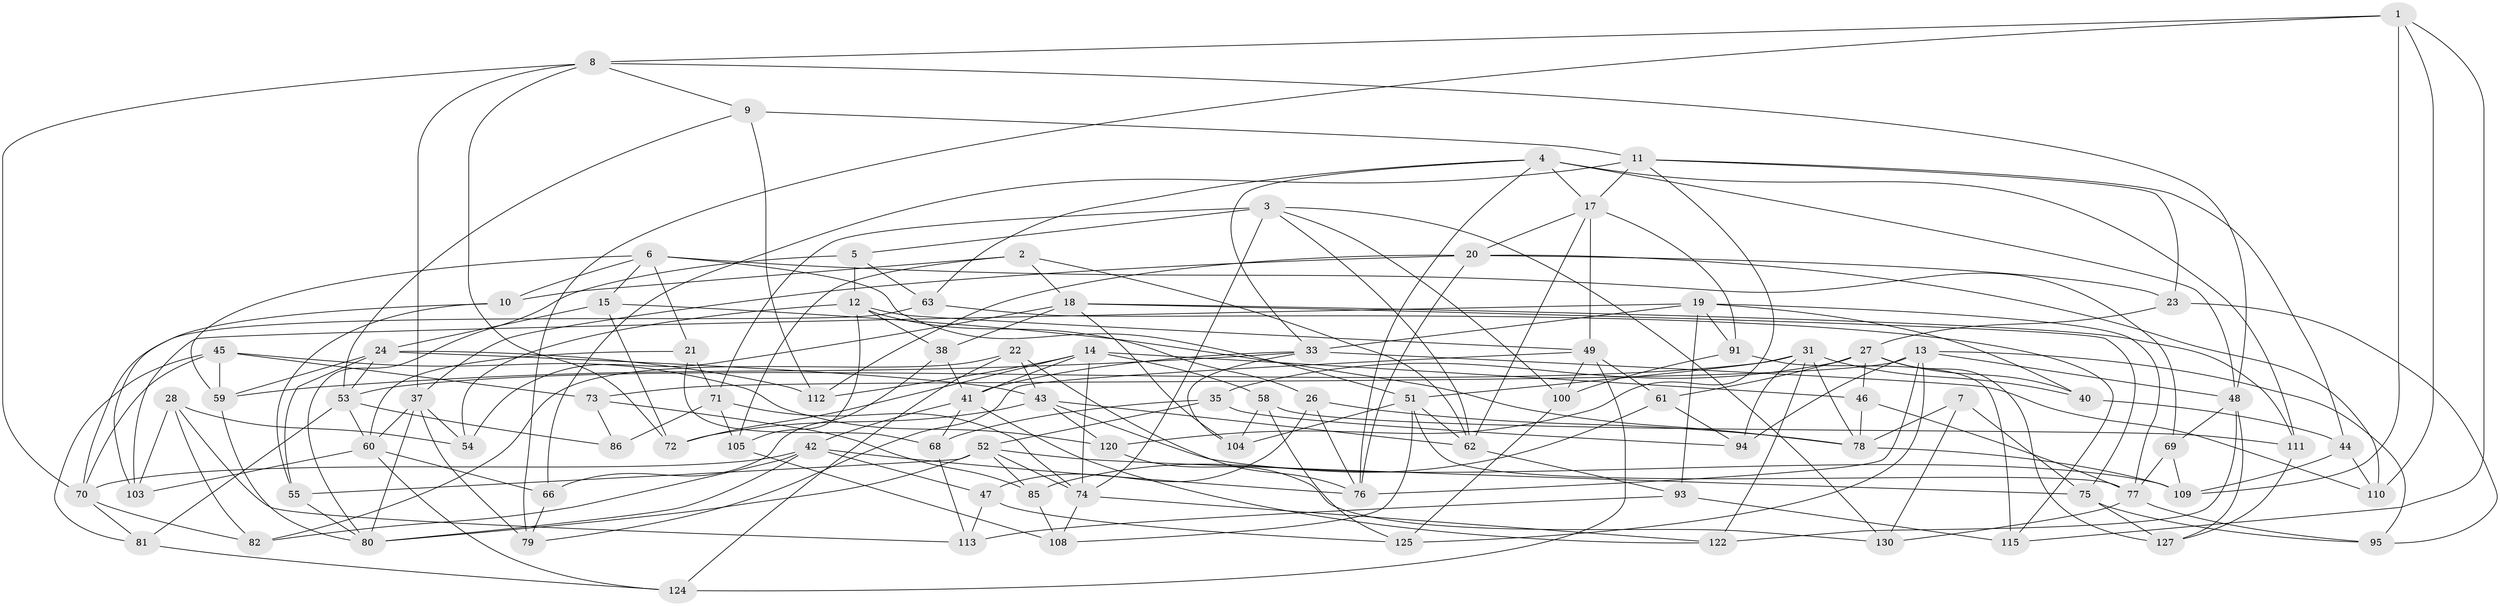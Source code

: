 // original degree distribution, {4: 1.0}
// Generated by graph-tools (version 1.1) at 2025/11/02/27/25 16:11:48]
// undirected, 91 vertices, 217 edges
graph export_dot {
graph [start="1"]
  node [color=gray90,style=filled];
  1 [super="+102"];
  2;
  3 [super="+118"];
  4 [super="+32"];
  5;
  6 [super="+39"];
  7;
  8 [super="+84"];
  9;
  10;
  11 [super="+34"];
  12 [super="+36"];
  13 [super="+16"];
  14 [super="+25"];
  15;
  17 [super="+107"];
  18 [super="+87"];
  19 [super="+65"];
  20 [super="+30"];
  21;
  22;
  23;
  24 [super="+29"];
  26;
  27 [super="+92"];
  28;
  31 [super="+57"];
  33 [super="+106"];
  35;
  37 [super="+67"];
  38;
  40;
  41 [super="+89"];
  42 [super="+56"];
  43 [super="+114"];
  44;
  45 [super="+50"];
  46;
  47;
  48 [super="+83"];
  49 [super="+119"];
  51 [super="+126"];
  52 [super="+64"];
  53 [super="+90"];
  54;
  55;
  58;
  59 [super="+121"];
  60 [super="+96"];
  61;
  62 [super="+116"];
  63;
  66;
  68;
  69;
  70 [super="+101"];
  71 [super="+97"];
  72;
  73;
  74 [super="+128"];
  75 [super="+98"];
  76 [super="+123"];
  77 [super="+129"];
  78 [super="+88"];
  79;
  80 [super="+99"];
  81;
  82;
  85;
  86;
  91;
  93;
  94;
  95;
  100;
  103;
  104;
  105;
  108;
  109 [super="+117"];
  110;
  111;
  112;
  113;
  115;
  120;
  122;
  124;
  125;
  127;
  130;
  1 -- 115;
  1 -- 8;
  1 -- 79;
  1 -- 109 [weight=2];
  1 -- 110;
  2 -- 105;
  2 -- 10;
  2 -- 62;
  2 -- 18;
  3 -- 130;
  3 -- 71;
  3 -- 74;
  3 -- 100;
  3 -- 5;
  3 -- 62;
  4 -- 63;
  4 -- 76;
  4 -- 17;
  4 -- 111;
  4 -- 33;
  4 -- 48;
  5 -- 12;
  5 -- 80;
  5 -- 63;
  6 -- 51;
  6 -- 15;
  6 -- 59;
  6 -- 10;
  6 -- 69;
  6 -- 21;
  7 -- 78;
  7 -- 75 [weight=2];
  7 -- 130;
  8 -- 70;
  8 -- 48;
  8 -- 9;
  8 -- 72;
  8 -- 37;
  9 -- 112;
  9 -- 11;
  9 -- 53;
  10 -- 103;
  10 -- 55;
  11 -- 66;
  11 -- 17;
  11 -- 120;
  11 -- 44;
  11 -- 23;
  12 -- 26;
  12 -- 38;
  12 -- 105;
  12 -- 54;
  12 -- 49;
  13 -- 125;
  13 -- 95;
  13 -- 76;
  13 -- 73;
  13 -- 94;
  13 -- 48;
  14 -- 58;
  14 -- 74;
  14 -- 72;
  14 -- 112;
  14 -- 46;
  14 -- 41;
  15 -- 24;
  15 -- 78;
  15 -- 72;
  17 -- 49;
  17 -- 91;
  17 -- 62;
  17 -- 20;
  18 -- 104;
  18 -- 54;
  18 -- 38;
  18 -- 111;
  18 -- 75;
  19 -- 40;
  19 -- 93;
  19 -- 103;
  19 -- 33;
  19 -- 91;
  19 -- 77;
  20 -- 37;
  20 -- 76;
  20 -- 110;
  20 -- 112;
  20 -- 23;
  21 -- 71;
  21 -- 68;
  21 -- 60;
  22 -- 82;
  22 -- 76;
  22 -- 43;
  22 -- 124;
  23 -- 95;
  23 -- 27;
  24 -- 112;
  24 -- 43;
  24 -- 59;
  24 -- 53;
  24 -- 55;
  26 -- 47;
  26 -- 78;
  26 -- 76;
  27 -- 40;
  27 -- 61;
  27 -- 35;
  27 -- 46;
  27 -- 127;
  28 -- 103;
  28 -- 113;
  28 -- 82;
  28 -- 54;
  31 -- 40;
  31 -- 94;
  31 -- 51;
  31 -- 122;
  31 -- 78;
  31 -- 53;
  33 -- 104;
  33 -- 59;
  33 -- 110;
  33 -- 41;
  35 -- 94;
  35 -- 68;
  35 -- 52;
  37 -- 54;
  37 -- 79;
  37 -- 80;
  37 -- 60;
  38 -- 66;
  38 -- 41;
  40 -- 44;
  41 -- 122;
  41 -- 42;
  41 -- 68;
  42 -- 76;
  42 -- 82;
  42 -- 47;
  42 -- 80;
  42 -- 70;
  43 -- 72;
  43 -- 120;
  43 -- 109;
  43 -- 62;
  44 -- 110;
  44 -- 109;
  45 -- 81;
  45 -- 120;
  45 -- 73;
  45 -- 59 [weight=2];
  45 -- 70;
  46 -- 77;
  46 -- 78;
  47 -- 125;
  47 -- 113;
  48 -- 122;
  48 -- 127;
  48 -- 69;
  49 -- 124;
  49 -- 79;
  49 -- 100;
  49 -- 61;
  51 -- 104;
  51 -- 108;
  51 -- 77;
  51 -- 62;
  52 -- 55;
  52 -- 85;
  52 -- 74;
  52 -- 80;
  52 -- 75;
  53 -- 81;
  53 -- 86;
  53 -- 60;
  55 -- 80;
  58 -- 104;
  58 -- 125;
  58 -- 111;
  59 -- 80;
  60 -- 103;
  60 -- 124;
  60 -- 66;
  61 -- 85;
  61 -- 94;
  62 -- 93;
  63 -- 70;
  63 -- 115;
  66 -- 79;
  68 -- 113;
  69 -- 109;
  69 -- 77;
  70 -- 82;
  70 -- 81;
  71 -- 86 [weight=2];
  71 -- 74;
  71 -- 105;
  73 -- 85;
  73 -- 86;
  74 -- 108;
  74 -- 122;
  75 -- 127;
  75 -- 95;
  77 -- 95;
  77 -- 130;
  78 -- 109;
  81 -- 124;
  85 -- 108;
  91 -- 115;
  91 -- 100;
  93 -- 115;
  93 -- 113;
  100 -- 125;
  105 -- 108;
  111 -- 127;
  120 -- 130;
}
